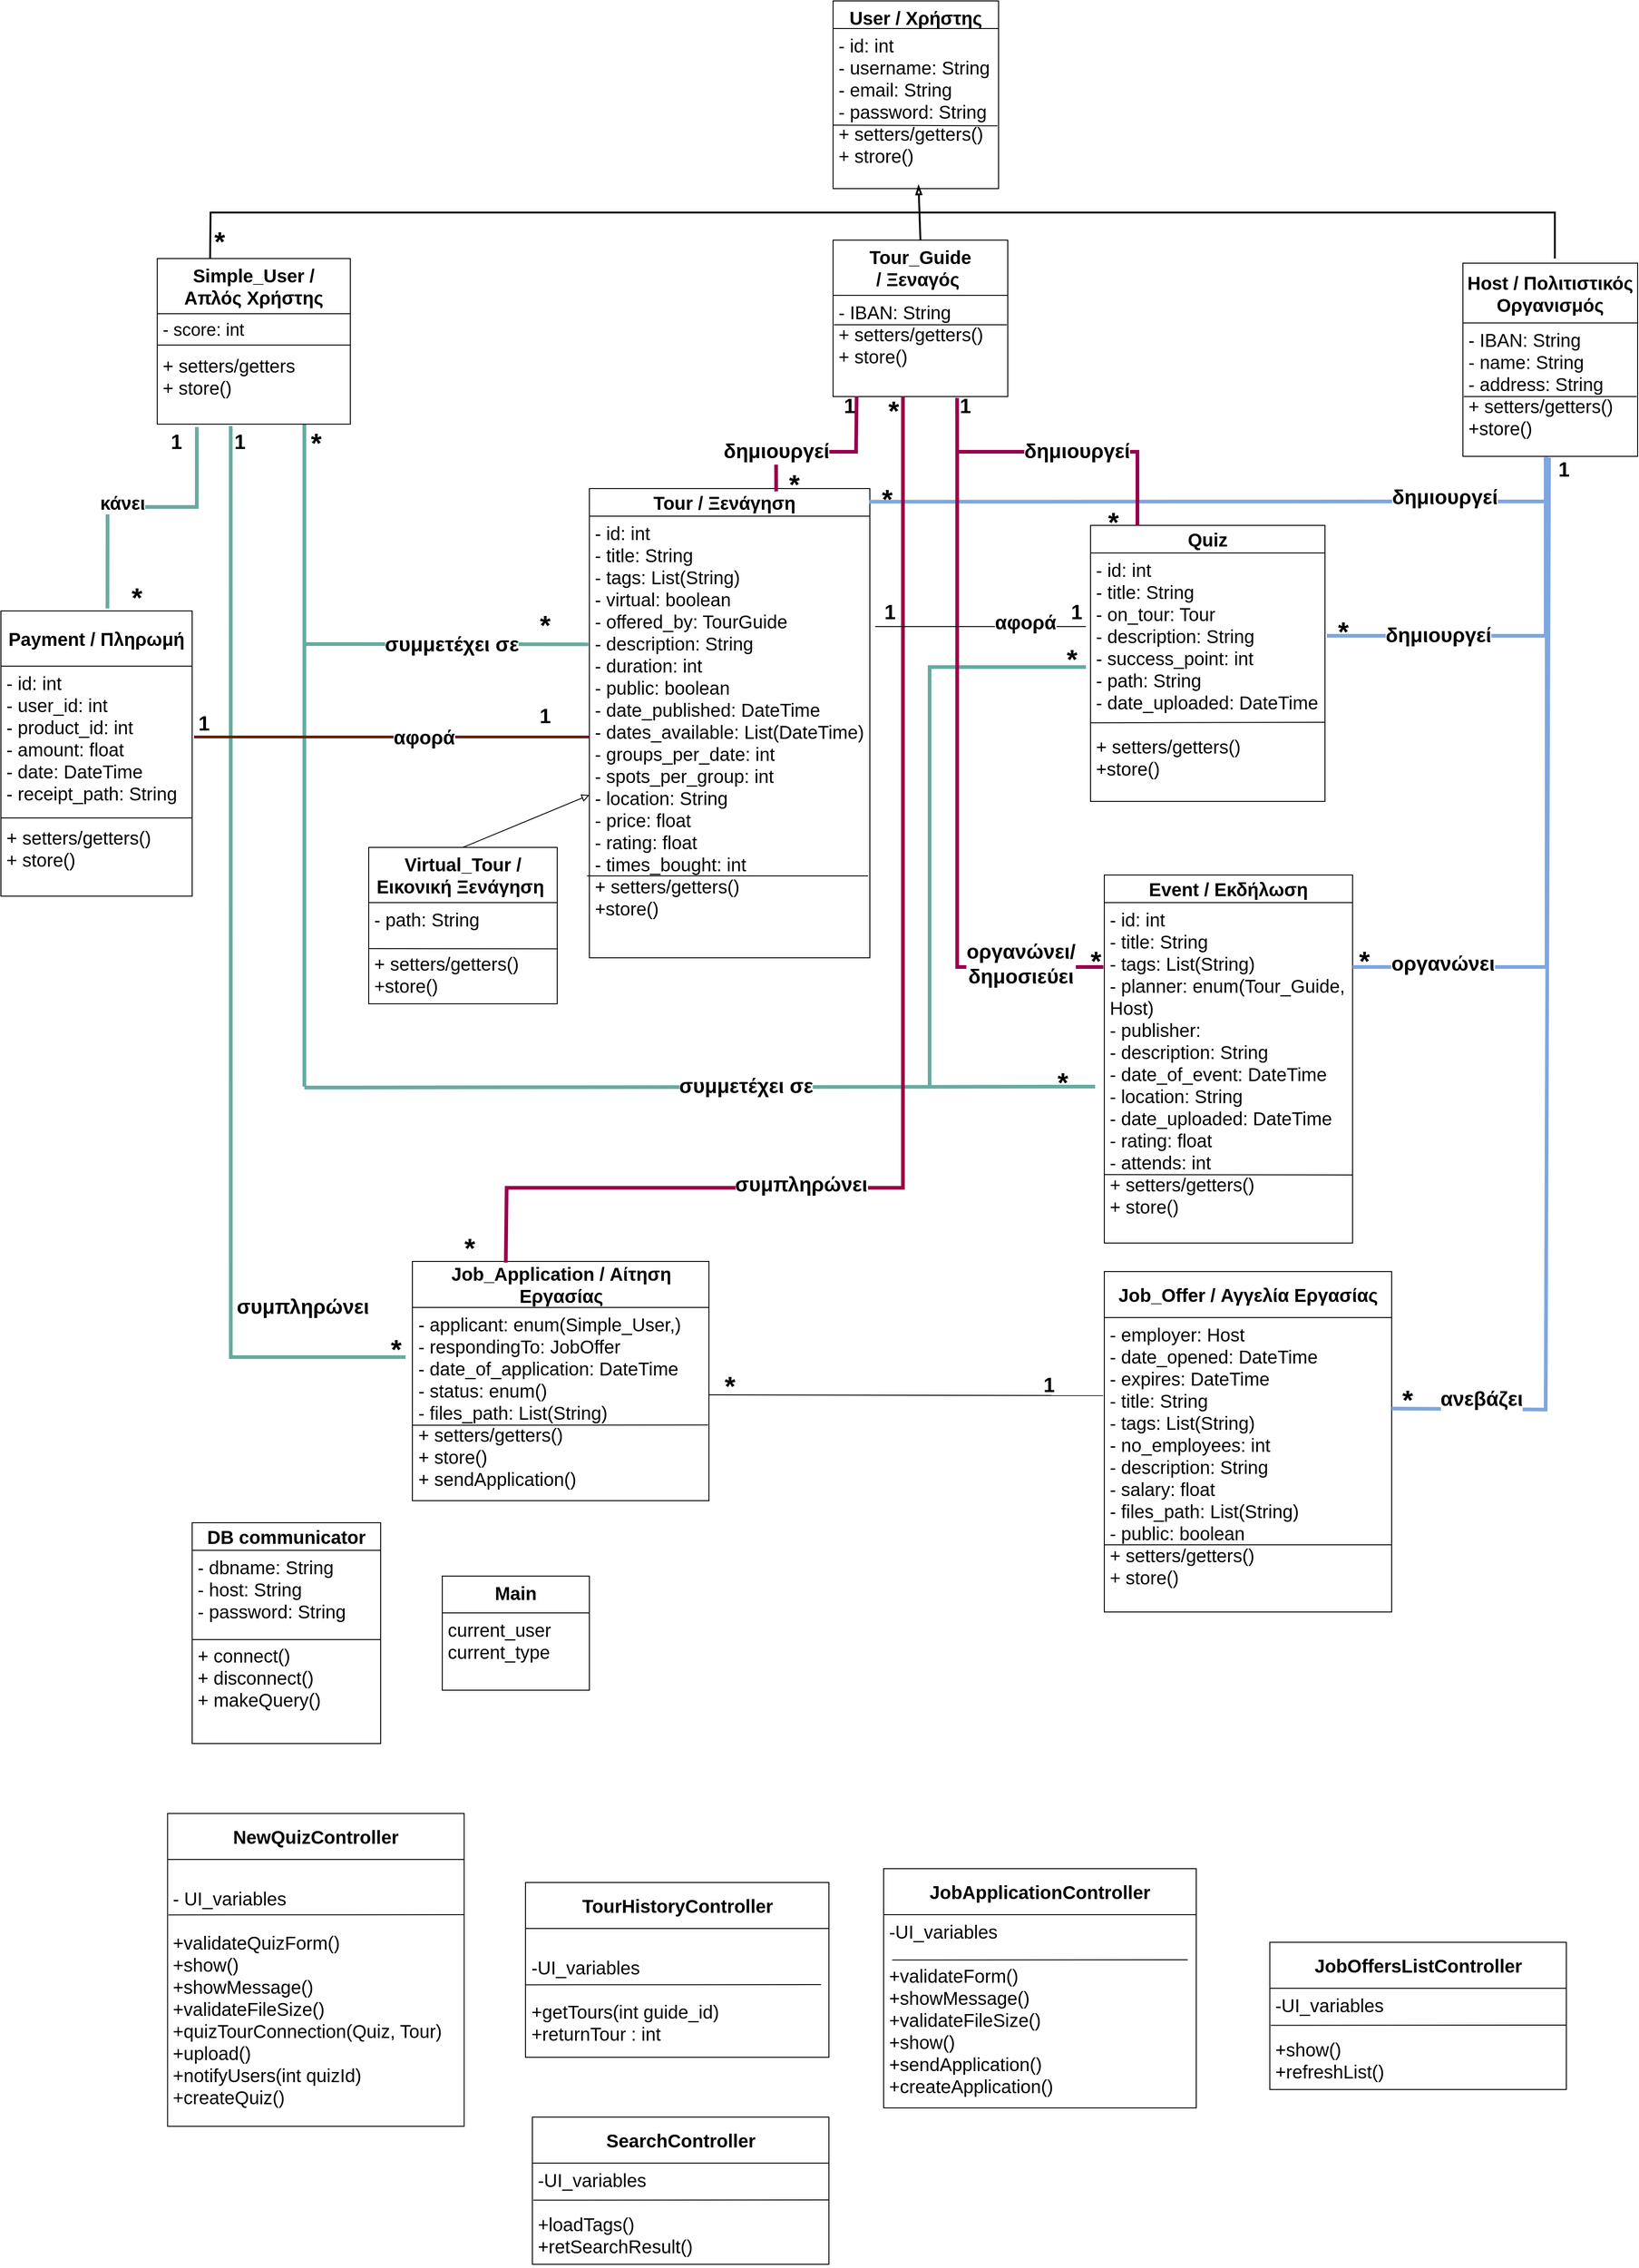<mxfile version="21.2.9" type="device">
  <diagram id="1OaU7KkYrhNCJhMPf2JZ" name="Page-2">
    <mxGraphModel dx="2950" dy="2082" grid="1" gridSize="10" guides="1" tooltips="1" connect="1" arrows="1" fold="1" page="1" pageScale="1" pageWidth="850" pageHeight="1100" math="0" shadow="0">
      <root>
        <mxCell id="0" />
        <mxCell id="1" parent="0" />
        <mxCell id="5d06dSyMwtI4KQ1la-HC-1" value="" style="endArrow=none;html=1;rounded=0;strokeColor=#67AB9F;strokeWidth=4;" edge="1" parent="1">
          <mxGeometry width="50" height="50" relative="1" as="geometry">
            <mxPoint x="160" y="350" as="sourcePoint" />
            <mxPoint x="160" y="-370" as="targetPoint" />
          </mxGeometry>
        </mxCell>
        <mxCell id="5d06dSyMwtI4KQ1la-HC-2" value="User / Χρήστης" style="swimlane;fontStyle=1;align=center;verticalAlign=top;childLayout=stackLayout;horizontal=1;startSize=30;horizontalStack=0;resizeParent=1;resizeLast=0;collapsible=1;marginBottom=0;rounded=0;shadow=0;strokeWidth=1;fontSize=20;" vertex="1" parent="1">
          <mxGeometry x="735" y="-830" width="180" height="204" as="geometry">
            <mxRectangle x="230" y="140" width="160" height="26" as="alternateBounds" />
          </mxGeometry>
        </mxCell>
        <mxCell id="5d06dSyMwtI4KQ1la-HC-3" value="- id: int&#xa;- username: String&#xa;- email: String&#xa;- password: String&#xa;+ setters/getters()&#xa;+ strore()" style="text;align=left;verticalAlign=top;spacingLeft=4;spacingRight=4;overflow=hidden;rotatable=0;points=[[0,0.5],[1,0.5]];portConstraint=eastwest;fontSize=20;" vertex="1" parent="5d06dSyMwtI4KQ1la-HC-2">
          <mxGeometry y="30" width="180" height="170" as="geometry" />
        </mxCell>
        <mxCell id="5d06dSyMwtI4KQ1la-HC-4" value="&lt;b style=&quot;font-size: 20px;&quot;&gt;Tour_Guide /&amp;nbsp;&lt;/b&gt;&lt;b style=&quot;border-color: var(--border-color);&quot;&gt;Ξεναγός&amp;nbsp;&lt;/b&gt;" style="swimlane;fontStyle=0;childLayout=stackLayout;horizontal=1;startSize=60;horizontalStack=0;resizeParent=1;resizeParentMax=0;resizeLast=0;collapsible=1;marginBottom=0;whiteSpace=wrap;html=1;verticalAlign=middle;fontSize=20;" vertex="1" parent="1">
          <mxGeometry x="735" y="-570" width="190" height="170" as="geometry" />
        </mxCell>
        <mxCell id="5d06dSyMwtI4KQ1la-HC-5" value="- IBAN: String&lt;br&gt;+ setters/getters()&lt;br&gt;+ store()" style="text;strokeColor=none;fillColor=none;align=left;verticalAlign=top;spacingLeft=4;spacingRight=4;overflow=hidden;points=[[0,0.5],[1,0.5]];portConstraint=eastwest;rotatable=0;whiteSpace=wrap;html=1;fontSize=20;" vertex="1" parent="5d06dSyMwtI4KQ1la-HC-4">
          <mxGeometry y="60" width="190" height="110" as="geometry" />
        </mxCell>
        <mxCell id="5d06dSyMwtI4KQ1la-HC-6" value="&lt;b style=&quot;border-color: var(--border-color);&quot;&gt;Host /&amp;nbsp;&lt;/b&gt;&lt;b style=&quot;font-size: 20px;&quot;&gt;Πολιτιστικός Οργανισμός&lt;/b&gt;" style="swimlane;fontStyle=0;childLayout=stackLayout;horizontal=1;startSize=65;horizontalStack=0;resizeParent=1;resizeParentMax=0;resizeLast=0;collapsible=1;marginBottom=0;whiteSpace=wrap;html=1;verticalAlign=middle;fontSize=20;" vertex="1" parent="1">
          <mxGeometry x="1420" y="-545" width="190" height="210" as="geometry" />
        </mxCell>
        <mxCell id="5d06dSyMwtI4KQ1la-HC-7" value="- IBAN: String&lt;br&gt;- name: String&lt;br&gt;- address: String&lt;br&gt;+ setters/getters()&lt;br&gt;+store()" style="text;strokeColor=none;fillColor=none;align=left;verticalAlign=top;spacingLeft=4;spacingRight=4;overflow=hidden;points=[[0,0.5],[1,0.5]];portConstraint=eastwest;rotatable=0;whiteSpace=wrap;html=1;fontSize=20;" vertex="1" parent="5d06dSyMwtI4KQ1la-HC-6">
          <mxGeometry y="65" width="190" height="145" as="geometry" />
        </mxCell>
        <mxCell id="5d06dSyMwtI4KQ1la-HC-8" value="" style="endArrow=blockThin;html=1;rounded=0;exitX=0.5;exitY=0;exitDx=0;exitDy=0;endFill=0;endSize=6;strokeWidth=2;fontSize=20;" edge="1" parent="1" source="5d06dSyMwtI4KQ1la-HC-4" target="5d06dSyMwtI4KQ1la-HC-3">
          <mxGeometry width="50" height="50" relative="1" as="geometry">
            <mxPoint x="680" y="-450" as="sourcePoint" />
            <mxPoint x="730" y="-500" as="targetPoint" />
          </mxGeometry>
        </mxCell>
        <mxCell id="5d06dSyMwtI4KQ1la-HC-9" value="&lt;b style=&quot;border-color: var(--border-color);&quot;&gt;Payment /&amp;nbsp;&lt;/b&gt;&lt;b style=&quot;font-size: 20px;&quot;&gt;Πληρωμή&lt;/b&gt;" style="swimlane;fontStyle=0;childLayout=stackLayout;horizontal=1;startSize=60;horizontalStack=0;resizeParent=1;resizeParentMax=0;resizeLast=0;collapsible=1;marginBottom=0;whiteSpace=wrap;html=1;verticalAlign=middle;fontSize=20;" vertex="1" parent="1">
          <mxGeometry x="-170" y="-167" width="208" height="310" as="geometry" />
        </mxCell>
        <mxCell id="5d06dSyMwtI4KQ1la-HC-10" value="- id: int&lt;br style=&quot;font-size: 20px;&quot;&gt;- user_id: int&lt;br style=&quot;font-size: 20px;&quot;&gt;- product_id: int&lt;br style=&quot;font-size: 20px;&quot;&gt;- amount: float&lt;br style=&quot;font-size: 20px;&quot;&gt;- date: DateTime&lt;br style=&quot;font-size: 20px;&quot;&gt;- receipt_path: String&lt;br&gt;&lt;br&gt;+ setters/getters()&lt;br&gt;+ store()&amp;nbsp;" style="text;strokeColor=none;fillColor=none;align=left;verticalAlign=top;spacingLeft=4;spacingRight=4;overflow=hidden;points=[[0,0.5],[1,0.5]];portConstraint=eastwest;rotatable=0;whiteSpace=wrap;html=1;fontSize=20;" vertex="1" parent="5d06dSyMwtI4KQ1la-HC-9">
          <mxGeometry y="60" width="208" height="250" as="geometry" />
        </mxCell>
        <mxCell id="5d06dSyMwtI4KQ1la-HC-11" value="" style="endArrow=none;html=1;rounded=0;exitX=0;exitY=0.5;exitDx=0;exitDy=0;entryX=1;entryY=0.5;entryDx=0;entryDy=0;" edge="1" parent="5d06dSyMwtI4KQ1la-HC-9">
          <mxGeometry width="50" height="50" relative="1" as="geometry">
            <mxPoint x="2.274e-13" y="225.0" as="sourcePoint" />
            <mxPoint x="208" y="225.0" as="targetPoint" />
          </mxGeometry>
        </mxCell>
        <mxCell id="5d06dSyMwtI4KQ1la-HC-12" value="&lt;b style=&quot;border-color: var(--border-color);&quot;&gt;Job_Offer /&amp;nbsp;&lt;/b&gt;&lt;b style=&quot;font-size: 20px;&quot;&gt;Αγγελία Εργασίας&lt;/b&gt;" style="swimlane;fontStyle=0;childLayout=stackLayout;horizontal=1;startSize=50;horizontalStack=0;resizeParent=1;resizeParentMax=0;resizeLast=0;collapsible=1;marginBottom=0;whiteSpace=wrap;html=1;fontSize=20;" vertex="1" parent="1">
          <mxGeometry x="1030" y="551" width="312.5" height="370" as="geometry" />
        </mxCell>
        <mxCell id="5d06dSyMwtI4KQ1la-HC-13" value="- employer: Host&lt;br&gt;- date_opened: DateTime&lt;br&gt;- expires: DateTime&lt;br&gt;- title: String&lt;br&gt;- tags: List(String)&lt;br&gt;- no_employees: int&lt;br&gt;- description: String&lt;br&gt;- salary: float&lt;br&gt;- files_path: List(String)&lt;br&gt;- public: boolean&lt;br&gt;+ setters/getters()&lt;br&gt;+ store()" style="text;strokeColor=none;fillColor=none;align=left;verticalAlign=top;spacingLeft=4;spacingRight=4;overflow=hidden;points=[[0,0.5],[1,0.5]];portConstraint=eastwest;rotatable=0;whiteSpace=wrap;html=1;fontSize=20;" vertex="1" parent="5d06dSyMwtI4KQ1la-HC-12">
          <mxGeometry y="50" width="312.5" height="320" as="geometry" />
        </mxCell>
        <mxCell id="5d06dSyMwtI4KQ1la-HC-14" value="" style="endArrow=none;html=1;rounded=0;entryX=0.997;entryY=0.683;entryDx=0;entryDy=0;entryPerimeter=0;" edge="1" parent="5d06dSyMwtI4KQ1la-HC-12">
          <mxGeometry width="50" height="50" relative="1" as="geometry">
            <mxPoint y="297" as="sourcePoint" />
            <mxPoint x="312.502" y="297" as="targetPoint" />
          </mxGeometry>
        </mxCell>
        <mxCell id="5d06dSyMwtI4KQ1la-HC-15" value="&lt;b style=&quot;border-color: var(--border-color);&quot;&gt;Job_Application /&amp;nbsp;&lt;/b&gt;&lt;b style=&quot;font-size: 20px;&quot;&gt;Αίτηση Εργασίας&lt;/b&gt;" style="swimlane;fontStyle=0;childLayout=stackLayout;horizontal=1;startSize=50;horizontalStack=0;resizeParent=1;resizeParentMax=0;resizeLast=0;collapsible=1;marginBottom=0;whiteSpace=wrap;html=1;fontSize=20;" vertex="1" parent="1">
          <mxGeometry x="277.5" y="540" width="322.5" height="260" as="geometry" />
        </mxCell>
        <mxCell id="5d06dSyMwtI4KQ1la-HC-16" value="- applicant: enum(Simple_User,)&lt;br&gt;- respondingTo: JobOffer&lt;br&gt;- date_of_application: DateTime&lt;br&gt;- status: enum()&lt;br&gt;- files_path: List(String)&lt;br&gt;+ setters/getters()&lt;br&gt;+ store()&lt;br&gt;+ sendApplication()" style="text;strokeColor=none;fillColor=none;align=left;verticalAlign=top;spacingLeft=4;spacingRight=4;overflow=hidden;points=[[0,0.5],[1,0.5]];portConstraint=eastwest;rotatable=0;whiteSpace=wrap;html=1;fontSize=20;" vertex="1" parent="5d06dSyMwtI4KQ1la-HC-15">
          <mxGeometry y="50" width="322.5" height="210" as="geometry" />
        </mxCell>
        <mxCell id="5d06dSyMwtI4KQ1la-HC-17" value="" style="endArrow=none;html=1;rounded=0;exitX=0;exitY=0.5;exitDx=0;exitDy=0;entryX=0.997;entryY=0.683;entryDx=0;entryDy=0;entryPerimeter=0;" edge="1" parent="5d06dSyMwtI4KQ1la-HC-15">
          <mxGeometry width="50" height="50" relative="1" as="geometry">
            <mxPoint x="2.274e-13" y="178.0" as="sourcePoint" />
            <mxPoint x="321.532" y="177.77" as="targetPoint" />
          </mxGeometry>
        </mxCell>
        <mxCell id="5d06dSyMwtI4KQ1la-HC-18" value="&lt;b style=&quot;font-size: 20px;&quot;&gt;Tour /&amp;nbsp;&lt;/b&gt;&lt;b style=&quot;border-color: var(--border-color);&quot;&gt;Ξενάγηση&amp;nbsp;&lt;/b&gt;&lt;b style=&quot;font-size: 20px;&quot;&gt;&amp;nbsp;&lt;/b&gt;" style="swimlane;fontStyle=0;childLayout=stackLayout;horizontal=1;startSize=30;horizontalStack=0;resizeParent=1;resizeParentMax=0;resizeLast=0;collapsible=1;marginBottom=0;whiteSpace=wrap;html=1;fontSize=20;" vertex="1" parent="1">
          <mxGeometry x="470" y="-300" width="305" height="510" as="geometry" />
        </mxCell>
        <mxCell id="5d06dSyMwtI4KQ1la-HC-19" value="- id: int&amp;nbsp;&lt;br style=&quot;font-size: 20px;&quot;&gt;- title: String&lt;br style=&quot;font-size: 20px;&quot;&gt;- tags: List(String)&lt;br style=&quot;font-size: 20px;&quot;&gt;- virtual: boolean&lt;br style=&quot;font-size: 20px;&quot;&gt;- offered_by: TourGuide&lt;br style=&quot;font-size: 20px;&quot;&gt;- description: String&lt;br style=&quot;font-size: 20px;&quot;&gt;- duration: int&lt;br style=&quot;font-size: 20px;&quot;&gt;- public: boolean&lt;br style=&quot;font-size: 20px;&quot;&gt;- date_published: DateTime&lt;br style=&quot;font-size: 20px;&quot;&gt;- dates_available: List(DateTime)&lt;br&gt;- groups_per_date: int&lt;br style=&quot;font-size: 20px;&quot;&gt;- spots_per_group: int&lt;br&gt;- location: String&lt;br&gt;- price: float&lt;br style=&quot;font-size: 20px;&quot;&gt;- rating: float&lt;br style=&quot;font-size: 20px;&quot;&gt;- times_bought: int&lt;br&gt;+ setters/getters()&lt;br&gt;+store()" style="text;strokeColor=none;fillColor=none;align=left;verticalAlign=top;spacingLeft=4;spacingRight=4;overflow=hidden;points=[[0,0.5],[1,0.5]];portConstraint=eastwest;rotatable=0;whiteSpace=wrap;html=1;fontSize=20;" vertex="1" parent="5d06dSyMwtI4KQ1la-HC-18">
          <mxGeometry y="30" width="305" height="480" as="geometry" />
        </mxCell>
        <mxCell id="5d06dSyMwtI4KQ1la-HC-20" value="" style="endArrow=none;html=1;rounded=0;exitX=0;exitY=0.5;exitDx=0;exitDy=0;" edge="1" parent="5d06dSyMwtI4KQ1la-HC-18">
          <mxGeometry width="50" height="50" relative="1" as="geometry">
            <mxPoint x="-2.5" y="421.0" as="sourcePoint" />
            <mxPoint x="303" y="421" as="targetPoint" />
          </mxGeometry>
        </mxCell>
        <mxCell id="5d06dSyMwtI4KQ1la-HC-21" value="&lt;b style=&quot;border-color: var(--border-color);&quot;&gt;Virtual_Tour /&lt;/b&gt;&lt;b style=&quot;font-size: 20px;&quot;&gt;Εικονική Ξενάγηση&amp;nbsp;&lt;/b&gt;" style="swimlane;fontStyle=0;childLayout=stackLayout;horizontal=1;startSize=60;horizontalStack=0;resizeParent=1;resizeParentMax=0;resizeLast=0;collapsible=1;marginBottom=0;whiteSpace=wrap;html=1;fontSize=20;" vertex="1" parent="1">
          <mxGeometry x="230" y="90" width="205" height="170" as="geometry" />
        </mxCell>
        <mxCell id="5d06dSyMwtI4KQ1la-HC-22" value="- path: String&lt;br&gt;&lt;br&gt;+ setters/getters()&lt;br&gt;+store()" style="text;strokeColor=none;fillColor=none;align=left;verticalAlign=top;spacingLeft=4;spacingRight=4;overflow=hidden;points=[[0,0.5],[1,0.5]];portConstraint=eastwest;rotatable=0;whiteSpace=wrap;html=1;fontSize=20;" vertex="1" parent="5d06dSyMwtI4KQ1la-HC-21">
          <mxGeometry y="60" width="205" height="110" as="geometry" />
        </mxCell>
        <mxCell id="5d06dSyMwtI4KQ1la-HC-23" value="&lt;b style=&quot;border-color: var(--border-color);&quot;&gt;Event /&amp;nbsp;&lt;/b&gt;&lt;b style=&quot;font-size: 20px;&quot;&gt;Εκδήλωση&lt;/b&gt;" style="swimlane;fontStyle=0;childLayout=stackLayout;horizontal=1;startSize=30;horizontalStack=0;resizeParent=1;resizeParentMax=0;resizeLast=0;collapsible=1;marginBottom=0;whiteSpace=wrap;html=1;fontSize=20;" vertex="1" parent="1">
          <mxGeometry x="1030" y="120" width="270" height="400" as="geometry" />
        </mxCell>
        <mxCell id="5d06dSyMwtI4KQ1la-HC-24" value="- id: int&amp;nbsp;&lt;br style=&quot;font-size: 20px;&quot;&gt;- title: String&lt;br style=&quot;font-size: 20px;&quot;&gt;- tags: List(String)&lt;br style=&quot;font-size: 20px;&quot;&gt;- planner: enum(Tour_Guide, Host)&lt;br style=&quot;font-size: 20px;&quot;&gt;- publisher:&amp;nbsp;&lt;br style=&quot;font-size: 20px;&quot;&gt;- description: String&lt;br style=&quot;font-size: 20px;&quot;&gt;- date_of_event: DateTime&lt;br&gt;- location: String&lt;br style=&quot;font-size: 20px;&quot;&gt;- date_uploaded: DateTime&lt;br style=&quot;font-size: 20px;&quot;&gt;- rating: float&amp;nbsp;&lt;br&gt;- attends: int&lt;br&gt;+ setters/getters()&lt;br&gt;+ store()" style="text;strokeColor=none;fillColor=none;align=left;verticalAlign=top;spacingLeft=4;spacingRight=4;overflow=hidden;points=[[0,0.5],[1,0.5]];portConstraint=eastwest;rotatable=0;whiteSpace=wrap;html=1;fontSize=20;" vertex="1" parent="5d06dSyMwtI4KQ1la-HC-23">
          <mxGeometry y="30" width="270" height="370" as="geometry" />
        </mxCell>
        <mxCell id="5d06dSyMwtI4KQ1la-HC-25" value="" style="endArrow=none;html=1;rounded=0;exitX=-0.001;exitY=0.706;exitDx=0;exitDy=0;exitPerimeter=0;" edge="1" parent="5d06dSyMwtI4KQ1la-HC-23">
          <mxGeometry width="50" height="50" relative="1" as="geometry">
            <mxPoint x="0.005" y="325.62" as="sourcePoint" />
            <mxPoint x="270" y="326" as="targetPoint" />
          </mxGeometry>
        </mxCell>
        <mxCell id="5d06dSyMwtI4KQ1la-HC-26" value="&lt;b style=&quot;font-size: 20px;&quot;&gt;Quiz&lt;/b&gt;" style="swimlane;fontStyle=0;childLayout=stackLayout;horizontal=1;startSize=30;horizontalStack=0;resizeParent=1;resizeParentMax=0;resizeLast=0;collapsible=1;marginBottom=0;whiteSpace=wrap;html=1;fontSize=20;" vertex="1" parent="1">
          <mxGeometry x="1015" y="-260" width="255" height="300" as="geometry" />
        </mxCell>
        <mxCell id="5d06dSyMwtI4KQ1la-HC-27" value="- id: int&amp;nbsp;&lt;br style=&quot;font-size: 20px;&quot;&gt;- title: String&lt;br style=&quot;font-size: 20px;&quot;&gt;- on_tour: Tour&lt;br style=&quot;font-size: 20px;&quot;&gt;- description: String&lt;br style=&quot;font-size: 20px;&quot;&gt;- success_point: int&lt;br&gt;- path: String&lt;br style=&quot;font-size: 20px;&quot;&gt;- date_uploaded: DateTime&lt;br&gt;&lt;br&gt;+ setters/getters()&lt;br&gt;+store()" style="text;strokeColor=none;fillColor=none;align=left;verticalAlign=top;spacingLeft=4;spacingRight=4;overflow=hidden;points=[[0,0.5],[1,0.5]];portConstraint=eastwest;rotatable=0;whiteSpace=wrap;html=1;fontSize=20;" vertex="1" parent="5d06dSyMwtI4KQ1la-HC-26">
          <mxGeometry y="30" width="255" height="270" as="geometry" />
        </mxCell>
        <mxCell id="5d06dSyMwtI4KQ1la-HC-28" value="" style="endArrow=none;html=1;rounded=0;exitX=0.557;exitY=-0.009;exitDx=0;exitDy=0;strokeColor=#67AB9F;strokeWidth=4;entryX=0.174;entryY=1.024;entryDx=0;entryDy=0;entryPerimeter=0;fontSize=20;exitPerimeter=0;" edge="1" parent="1" source="5d06dSyMwtI4KQ1la-HC-9">
          <mxGeometry width="50" height="50" relative="1" as="geometry">
            <mxPoint x="30" y="-360" as="sourcePoint" />
            <mxPoint x="43.06" y="-366.88" as="targetPoint" />
            <Array as="points">
              <mxPoint x="-54" y="-280" />
              <mxPoint x="43" y="-280" />
            </Array>
          </mxGeometry>
        </mxCell>
        <mxCell id="5d06dSyMwtI4KQ1la-HC-29" value="" style="endArrow=none;html=1;rounded=0;exitX=0.666;exitY=0.006;exitDx=0;exitDy=0;startArrow=none;startFill=0;strokeWidth=4;strokeColor=#99004D;fontSize=20;entryX=0.135;entryY=0.999;entryDx=0;entryDy=0;entryPerimeter=0;exitPerimeter=0;" edge="1" parent="1" source="5d06dSyMwtI4KQ1la-HC-18" target="5d06dSyMwtI4KQ1la-HC-5">
          <mxGeometry width="50" height="50" relative="1" as="geometry">
            <mxPoint x="670" y="-250" as="sourcePoint" />
            <mxPoint x="720" y="-300" as="targetPoint" />
            <Array as="points">
              <mxPoint x="673" y="-340" />
              <mxPoint x="760" y="-340" />
            </Array>
          </mxGeometry>
        </mxCell>
        <mxCell id="5d06dSyMwtI4KQ1la-HC-30" value="" style="endArrow=none;html=1;rounded=0;startArrow=block;startFill=0;entryX=0.5;entryY=0;entryDx=0;entryDy=0;fontSize=20;" edge="1" parent="1" source="5d06dSyMwtI4KQ1la-HC-19" target="5d06dSyMwtI4KQ1la-HC-21">
          <mxGeometry width="50" height="50" relative="1" as="geometry">
            <mxPoint x="462.415" y="-10.8" as="sourcePoint" />
            <mxPoint x="650" y="50" as="targetPoint" />
          </mxGeometry>
        </mxCell>
        <mxCell id="5d06dSyMwtI4KQ1la-HC-31" value="" style="endArrow=none;html=1;rounded=0;entryX=0.479;entryY=1.005;entryDx=0;entryDy=0;entryPerimeter=0;strokeColor=#7EA6E0;strokeWidth=4;fontSize=20;exitX=0.997;exitY=0.028;exitDx=0;exitDy=0;exitPerimeter=0;" edge="1" parent="1" source="5d06dSyMwtI4KQ1la-HC-18" target="5d06dSyMwtI4KQ1la-HC-7">
          <mxGeometry width="50" height="50" relative="1" as="geometry">
            <mxPoint x="780" y="-280" as="sourcePoint" />
            <mxPoint x="930" y="-340" as="targetPoint" />
            <Array as="points">
              <mxPoint x="1511" y="-286" />
            </Array>
          </mxGeometry>
        </mxCell>
        <mxCell id="5d06dSyMwtI4KQ1la-HC-32" value="" style="endArrow=none;html=1;rounded=0;strokeWidth=4;strokeColor=#99004D;fontSize=20;entryX=0.71;entryY=1.012;entryDx=0;entryDy=0;entryPerimeter=0;" edge="1" parent="1" target="5d06dSyMwtI4KQ1la-HC-5">
          <mxGeometry width="50" height="50" relative="1" as="geometry">
            <mxPoint x="1066" y="-260" as="sourcePoint" />
            <mxPoint x="860" y="-400" as="targetPoint" />
            <Array as="points">
              <mxPoint x="1066" y="-340" />
              <mxPoint x="870" y="-340" />
            </Array>
          </mxGeometry>
        </mxCell>
        <mxCell id="5d06dSyMwtI4KQ1la-HC-33" value="" style="endArrow=none;html=1;rounded=0;strokeColor=#7EA6E0;strokeWidth=4;fontSize=20;" edge="1" parent="1">
          <mxGeometry width="50" height="50" relative="1" as="geometry">
            <mxPoint x="1272" y="-140" as="sourcePoint" />
            <mxPoint x="1510" y="-334" as="targetPoint" />
            <Array as="points">
              <mxPoint x="1510" y="-140" />
              <mxPoint x="1510" y="-280" />
            </Array>
          </mxGeometry>
        </mxCell>
        <mxCell id="5d06dSyMwtI4KQ1la-HC-34" value="&lt;font style=&quot;font-size: 22px;&quot;&gt;&lt;b&gt;δημιουργεί&lt;/b&gt;&lt;/font&gt;" style="edgeLabel;html=1;align=center;verticalAlign=middle;resizable=0;points=[];" vertex="1" connectable="0" parent="5d06dSyMwtI4KQ1la-HC-33">
          <mxGeometry x="0.104" relative="1" as="geometry">
            <mxPoint x="-117" as="offset" />
          </mxGeometry>
        </mxCell>
        <mxCell id="5d06dSyMwtI4KQ1la-HC-35" value="" style="endArrow=none;html=1;rounded=0;entryX=0.48;entryY=1.043;entryDx=0;entryDy=0;entryPerimeter=0;strokeColor=#7EA6E0;strokeWidth=4;fontSize=20;" edge="1" parent="1" target="5d06dSyMwtI4KQ1la-HC-7">
          <mxGeometry width="50" height="50" relative="1" as="geometry">
            <mxPoint x="1300" y="220" as="sourcePoint" />
            <mxPoint x="1130" y="-250" as="targetPoint" />
            <Array as="points">
              <mxPoint x="1511" y="220" />
            </Array>
          </mxGeometry>
        </mxCell>
        <mxCell id="5d06dSyMwtI4KQ1la-HC-36" value="" style="endArrow=none;html=1;rounded=0;entryX=0.493;entryY=1.009;entryDx=0;entryDy=0;entryPerimeter=0;strokeWidth=4;strokeColor=#7EA6E0;fontSize=20;exitX=1;exitY=0.309;exitDx=0;exitDy=0;exitPerimeter=0;" edge="1" parent="1" source="5d06dSyMwtI4KQ1la-HC-13" target="5d06dSyMwtI4KQ1la-HC-7">
          <mxGeometry width="50" height="50" relative="1" as="geometry">
            <mxPoint x="1350" y="701" as="sourcePoint" />
            <mxPoint x="1130" as="targetPoint" />
            <Array as="points">
              <mxPoint x="1510" y="701" />
            </Array>
          </mxGeometry>
        </mxCell>
        <mxCell id="5d06dSyMwtI4KQ1la-HC-37" value="" style="endArrow=none;html=1;rounded=0;entryX=0.368;entryY=1.015;entryDx=0;entryDy=0;entryPerimeter=0;strokeWidth=4;strokeColor=#67AB9F;fontSize=20;" edge="1" parent="1">
          <mxGeometry width="50" height="50" relative="1" as="geometry">
            <mxPoint x="270" y="644" as="sourcePoint" />
            <mxPoint x="79.92" y="-368.05" as="targetPoint" />
            <Array as="points">
              <mxPoint x="80" y="644" />
            </Array>
          </mxGeometry>
        </mxCell>
        <mxCell id="5d06dSyMwtI4KQ1la-HC-38" value="" style="endArrow=none;html=1;rounded=0;strokeWidth=4;strokeColor=#67AB9F;fontSize=20;entryX=-0.003;entryY=0.29;entryDx=0;entryDy=0;entryPerimeter=0;" edge="1" parent="1" target="5d06dSyMwtI4KQ1la-HC-19">
          <mxGeometry width="50" height="50" relative="1" as="geometry">
            <mxPoint x="160" y="-131" as="sourcePoint" />
            <mxPoint x="470" y="-130" as="targetPoint" />
          </mxGeometry>
        </mxCell>
        <mxCell id="5d06dSyMwtI4KQ1la-HC-39" value="" style="endArrow=none;html=1;rounded=0;strokeColor=#67AB9F;strokeWidth=4;fontSize=20;" edge="1" parent="1">
          <mxGeometry width="50" height="50" relative="1" as="geometry">
            <mxPoint x="160" y="351" as="sourcePoint" />
            <mxPoint x="1020" y="350" as="targetPoint" />
            <Array as="points" />
          </mxGeometry>
        </mxCell>
        <mxCell id="5d06dSyMwtI4KQ1la-HC-40" value="&lt;b style=&quot;font-size: 20px;&quot;&gt;DB communicator&lt;/b&gt;" style="swimlane;fontStyle=0;childLayout=stackLayout;horizontal=1;startSize=30;horizontalStack=0;resizeParent=1;resizeParentMax=0;resizeLast=0;collapsible=1;marginBottom=0;whiteSpace=wrap;html=1;fontSize=20;" vertex="1" parent="1">
          <mxGeometry x="38" y="824" width="205" height="240" as="geometry" />
        </mxCell>
        <mxCell id="5d06dSyMwtI4KQ1la-HC-41" value="- dbname: String&lt;br style=&quot;font-size: 20px;&quot;&gt;- host: String&lt;br style=&quot;font-size: 20px;&quot;&gt;- password: String&lt;br&gt;&lt;br&gt;+ connect()&lt;br&gt;+ disconnect()&lt;br&gt;+ makeQuery()" style="text;strokeColor=none;fillColor=none;align=left;verticalAlign=top;spacingLeft=4;spacingRight=4;overflow=hidden;points=[[0,0.5],[1,0.5]];portConstraint=eastwest;rotatable=0;whiteSpace=wrap;html=1;fontSize=20;" vertex="1" parent="5d06dSyMwtI4KQ1la-HC-40">
          <mxGeometry y="30" width="205" height="210" as="geometry" />
        </mxCell>
        <mxCell id="5d06dSyMwtI4KQ1la-HC-42" value="" style="endArrow=none;html=1;rounded=0;exitX=0;exitY=0.5;exitDx=0;exitDy=0;entryX=1;entryY=0.5;entryDx=0;entryDy=0;" edge="1" parent="5d06dSyMwtI4KQ1la-HC-40">
          <mxGeometry width="50" height="50" relative="1" as="geometry">
            <mxPoint y="127" as="sourcePoint" />
            <mxPoint x="205" y="127" as="targetPoint" />
          </mxGeometry>
        </mxCell>
        <mxCell id="5d06dSyMwtI4KQ1la-HC-43" value="Main" style="swimlane;fontStyle=1;align=center;verticalAlign=top;childLayout=stackLayout;horizontal=1;startSize=40;horizontalStack=0;resizeParent=1;resizeLast=0;collapsible=1;marginBottom=0;rounded=0;shadow=0;strokeWidth=1;fontSize=20;" vertex="1" parent="1">
          <mxGeometry x="310" y="882" width="160" height="124" as="geometry">
            <mxRectangle x="230" y="140" width="160" height="26" as="alternateBounds" />
          </mxGeometry>
        </mxCell>
        <mxCell id="5d06dSyMwtI4KQ1la-HC-44" value="current_user&#xa;current_type" style="text;align=left;verticalAlign=top;spacingLeft=4;spacingRight=4;overflow=hidden;rotatable=0;points=[[0,0.5],[1,0.5]];portConstraint=eastwest;fontSize=20;" vertex="1" parent="5d06dSyMwtI4KQ1la-HC-43">
          <mxGeometry y="40" width="160" height="84" as="geometry" />
        </mxCell>
        <mxCell id="5d06dSyMwtI4KQ1la-HC-45" value="" style="endArrow=none;html=1;rounded=0;strokeColor=#67AB9F;strokeWidth=4;" edge="1" parent="1">
          <mxGeometry width="50" height="50" relative="1" as="geometry">
            <mxPoint x="840" y="350" as="sourcePoint" />
            <mxPoint x="1010" y="-106" as="targetPoint" />
            <Array as="points">
              <mxPoint x="840" y="-106" />
            </Array>
          </mxGeometry>
        </mxCell>
        <mxCell id="5d06dSyMwtI4KQ1la-HC-46" value="" style="endArrow=none;html=1;rounded=0;strokeColor=#99004D;strokeWidth=4;fontSize=20;" edge="1" parent="1">
          <mxGeometry width="50" height="50" relative="1" as="geometry">
            <mxPoint x="1029" y="220" as="sourcePoint" />
            <mxPoint x="870" y="-340" as="targetPoint" />
            <Array as="points">
              <mxPoint x="870" y="220" />
            </Array>
          </mxGeometry>
        </mxCell>
        <mxCell id="5d06dSyMwtI4KQ1la-HC-47" value="&lt;font style=&quot;font-size: 20px;&quot;&gt;κάνει&lt;/font&gt;" style="edgeLabel;html=1;align=center;verticalAlign=middle;resizable=0;points=[];fontStyle=1;fontSize=20;" vertex="1" connectable="0" parent="1">
          <mxGeometry x="-44" y="-287.004" as="geometry">
            <mxPoint x="6" y="2" as="offset" />
          </mxGeometry>
        </mxCell>
        <mxCell id="5d06dSyMwtI4KQ1la-HC-48" value="&lt;span style=&quot;font-size: 22px;&quot;&gt;&lt;b&gt;οργανώνει&lt;/b&gt;&lt;/span&gt;" style="edgeLabel;html=1;align=center;verticalAlign=middle;resizable=0;points=[];" vertex="1" connectable="0" parent="1">
          <mxGeometry x="1407.0" y="220" as="geometry">
            <mxPoint x="-9" y="-3" as="offset" />
          </mxGeometry>
        </mxCell>
        <mxCell id="5d06dSyMwtI4KQ1la-HC-49" value="&lt;font style=&quot;font-size: 22px;&quot;&gt;&lt;b&gt;ανεβάζει&lt;/b&gt;&lt;/font&gt;" style="edgeLabel;html=1;align=center;verticalAlign=middle;resizable=0;points=[];" vertex="1" connectable="0" parent="1">
          <mxGeometry x="1440.0" y="690" as="geometry" />
        </mxCell>
        <mxCell id="5d06dSyMwtI4KQ1la-HC-50" value="&lt;font style=&quot;font-size: 22px;&quot;&gt;&lt;b&gt;δημιουργεί&lt;/b&gt;&lt;/font&gt;" style="edgeLabel;html=1;align=center;verticalAlign=middle;resizable=0;points=[];" vertex="1" connectable="0" parent="1">
          <mxGeometry x="1000.0" y="-340" as="geometry" />
        </mxCell>
        <mxCell id="5d06dSyMwtI4KQ1la-HC-51" value="&lt;font style=&quot;font-size: 22px;&quot;&gt;&lt;b&gt;δημιουργεί&lt;/b&gt;&lt;/font&gt;" style="edgeLabel;html=1;align=center;verticalAlign=middle;resizable=0;points=[];" vertex="1" connectable="0" parent="1">
          <mxGeometry x="672.5" y="-340" as="geometry" />
        </mxCell>
        <mxCell id="5d06dSyMwtI4KQ1la-HC-52" value="&lt;span style=&quot;font-size: 22px;&quot;&gt;&lt;b&gt;οργανώνει/&lt;br&gt;δημοσιεύει&lt;br&gt;&lt;/b&gt;&lt;/span&gt;" style="edgeLabel;html=1;align=center;verticalAlign=middle;resizable=0;points=[];" vertex="1" connectable="0" parent="1">
          <mxGeometry x="948.0" y="220" as="geometry">
            <mxPoint x="-9" y="-3" as="offset" />
          </mxGeometry>
        </mxCell>
        <mxCell id="5d06dSyMwtI4KQ1la-HC-53" value="&lt;font style=&quot;font-size: 22px;&quot;&gt;&lt;b&gt;συμμετέχει σε&lt;/b&gt;&lt;/font&gt;" style="edgeLabel;html=1;align=center;verticalAlign=middle;resizable=0;points=[];" vertex="1" connectable="0" parent="1">
          <mxGeometry x="320.0" y="-130" as="geometry" />
        </mxCell>
        <mxCell id="5d06dSyMwtI4KQ1la-HC-54" value="&lt;font style=&quot;font-size: 22px;&quot;&gt;&lt;b&gt;συμμετέχει σε&lt;/b&gt;&lt;/font&gt;" style="edgeLabel;html=1;align=center;verticalAlign=middle;resizable=0;points=[];" vertex="1" connectable="0" parent="1">
          <mxGeometry x="640.0" y="350" as="geometry" />
        </mxCell>
        <mxCell id="5d06dSyMwtI4KQ1la-HC-55" value="&lt;span style=&quot;font-size: 22px;&quot;&gt;&lt;b&gt;συμπληρώνει&lt;/b&gt;&lt;/span&gt;" style="edgeLabel;html=1;align=center;verticalAlign=middle;resizable=0;points=[];" vertex="1" connectable="0" parent="1">
          <mxGeometry x="157.5" y="590" as="geometry" />
        </mxCell>
        <mxCell id="5d06dSyMwtI4KQ1la-HC-56" value="&lt;font style=&quot;font-size: 22px;&quot;&gt;&lt;b&gt;δημιουργεί&lt;/b&gt;&lt;/font&gt;" style="edgeLabel;html=1;align=center;verticalAlign=middle;resizable=0;points=[];" vertex="1" connectable="0" parent="1">
          <mxGeometry x="1399.667" y="-290" as="geometry" />
        </mxCell>
        <mxCell id="5d06dSyMwtI4KQ1la-HC-57" value="" style="endArrow=none;html=1;rounded=0;strokeColor=#99004D;strokeWidth=4;fontSize=20;exitX=0.315;exitY=0.005;exitDx=0;exitDy=0;exitPerimeter=0;" edge="1" parent="1" source="5d06dSyMwtI4KQ1la-HC-15">
          <mxGeometry width="50" height="50" relative="1" as="geometry">
            <mxPoint x="414" y="550" as="sourcePoint" />
            <mxPoint x="811" y="-400" as="targetPoint" />
            <Array as="points">
              <mxPoint x="380" y="460" />
              <mxPoint x="811" y="460" />
            </Array>
          </mxGeometry>
        </mxCell>
        <mxCell id="5d06dSyMwtI4KQ1la-HC-58" value="&lt;span style=&quot;font-size: 22px;&quot;&gt;&lt;b&gt;συμπληρώνει&lt;/b&gt;&lt;/span&gt;" style="edgeLabel;html=1;align=center;verticalAlign=middle;resizable=0;points=[];" vertex="1" connectable="0" parent="1">
          <mxGeometry x="700.0" y="457" as="geometry" />
        </mxCell>
        <mxCell id="5d06dSyMwtI4KQ1la-HC-59" value="" style="endArrow=none;html=1;rounded=0;endFill=0;fontSize=20;entryX=1.019;entryY=0.25;entryDx=0;entryDy=0;strokeWidth=1;startArrow=none;startFill=0;entryPerimeter=0;" edge="1" parent="1" target="5d06dSyMwtI4KQ1la-HC-19">
          <mxGeometry width="50" height="50" relative="1" as="geometry">
            <mxPoint x="1010" y="-150" as="sourcePoint" />
            <mxPoint x="800" y="-150" as="targetPoint" />
          </mxGeometry>
        </mxCell>
        <mxCell id="5d06dSyMwtI4KQ1la-HC-60" value="" style="endArrow=none;html=1;rounded=0;entryX=0;entryY=0.5;entryDx=0;entryDy=0;strokeColor=#6D1F00;fillColor=#a0522d;strokeWidth=3;" edge="1" parent="1" target="5d06dSyMwtI4KQ1la-HC-19">
          <mxGeometry width="50" height="50" relative="1" as="geometry">
            <mxPoint x="40" y="-30" as="sourcePoint" />
            <mxPoint x="470.0" y="-30" as="targetPoint" />
          </mxGeometry>
        </mxCell>
        <mxCell id="5d06dSyMwtI4KQ1la-HC-61" value="&lt;b style=&quot;&quot;&gt;&lt;font style=&quot;font-size: 21px;&quot;&gt;αφορά&lt;/font&gt;&lt;/b&gt;" style="edgeLabel;html=1;align=center;verticalAlign=middle;resizable=0;points=[];" vertex="1" connectable="0" parent="5d06dSyMwtI4KQ1la-HC-60">
          <mxGeometry x="-0.406" y="-3" relative="1" as="geometry">
            <mxPoint x="122" y="-3" as="offset" />
          </mxGeometry>
        </mxCell>
        <mxCell id="5d06dSyMwtI4KQ1la-HC-62" value="&lt;b style=&quot;&quot;&gt;&lt;font style=&quot;font-size: 21px;&quot;&gt;αφορά&lt;/font&gt;&lt;/b&gt;" style="edgeLabel;html=1;align=center;verticalAlign=middle;resizable=0;points=[];" vertex="1" connectable="0" parent="1">
          <mxGeometry x="350" y="-17" as="geometry">
            <mxPoint x="594" y="-138" as="offset" />
          </mxGeometry>
        </mxCell>
        <mxCell id="5d06dSyMwtI4KQ1la-HC-63" value="*" style="text;html=1;strokeColor=none;fillColor=none;align=center;verticalAlign=middle;whiteSpace=wrap;rounded=0;fontSize=30;fontStyle=1" vertex="1" parent="1">
          <mxGeometry x="38" y="-584" width="60" height="30" as="geometry" />
        </mxCell>
        <mxCell id="5d06dSyMwtI4KQ1la-HC-64" value="1" style="text;html=1;strokeColor=none;fillColor=none;align=center;verticalAlign=middle;whiteSpace=wrap;rounded=0;fontSize=22;fontStyle=1" vertex="1" parent="1">
          <mxGeometry x="849" y="-404" width="60" height="30" as="geometry" />
        </mxCell>
        <mxCell id="5d06dSyMwtI4KQ1la-HC-65" value="*" style="text;html=1;strokeColor=none;fillColor=none;align=center;verticalAlign=middle;whiteSpace=wrap;rounded=0;fontSize=30;fontStyle=1" vertex="1" parent="1">
          <mxGeometry x="663" y="-320" width="60" height="30" as="geometry" />
        </mxCell>
        <mxCell id="5d06dSyMwtI4KQ1la-HC-66" value="*" style="text;html=1;strokeColor=none;fillColor=none;align=center;verticalAlign=middle;whiteSpace=wrap;rounded=0;fontSize=30;fontStyle=1" vertex="1" parent="1">
          <mxGeometry x="1010" y="-279" width="60" height="30" as="geometry" />
        </mxCell>
        <mxCell id="5d06dSyMwtI4KQ1la-HC-67" value="1" style="text;html=1;strokeColor=none;fillColor=none;align=center;verticalAlign=middle;whiteSpace=wrap;rounded=0;fontSize=22;fontStyle=1" vertex="1" parent="1">
          <mxGeometry x="767" y="-180" width="60" height="30" as="geometry" />
        </mxCell>
        <mxCell id="5d06dSyMwtI4KQ1la-HC-68" value="1" style="text;html=1;strokeColor=none;fillColor=none;align=center;verticalAlign=middle;whiteSpace=wrap;rounded=0;fontSize=22;fontStyle=1" vertex="1" parent="1">
          <mxGeometry x="970" y="-180" width="60" height="30" as="geometry" />
        </mxCell>
        <mxCell id="5d06dSyMwtI4KQ1la-HC-69" value="*" style="text;html=1;strokeColor=none;fillColor=none;align=center;verticalAlign=middle;whiteSpace=wrap;rounded=0;fontSize=30;fontStyle=1" vertex="1" parent="1">
          <mxGeometry x="991" y="198" width="60" height="30" as="geometry" />
        </mxCell>
        <mxCell id="5d06dSyMwtI4KQ1la-HC-70" value="*" style="text;html=1;strokeColor=none;fillColor=none;align=center;verticalAlign=middle;whiteSpace=wrap;rounded=0;fontSize=30;fontStyle=1" vertex="1" parent="1">
          <mxGeometry x="310" y="510" width="60" height="30" as="geometry" />
        </mxCell>
        <mxCell id="5d06dSyMwtI4KQ1la-HC-71" value="1" style="text;html=1;strokeColor=none;fillColor=none;align=center;verticalAlign=middle;whiteSpace=wrap;rounded=0;fontSize=22;fontStyle=1" vertex="1" parent="1">
          <mxGeometry x="723" y="-404" width="60" height="30" as="geometry" />
        </mxCell>
        <mxCell id="5d06dSyMwtI4KQ1la-HC-72" value="*" style="text;html=1;strokeColor=none;fillColor=none;align=center;verticalAlign=middle;whiteSpace=wrap;rounded=0;fontSize=30;fontStyle=1" vertex="1" parent="1">
          <mxGeometry x="771" y="-400" width="60" height="30" as="geometry" />
        </mxCell>
        <mxCell id="5d06dSyMwtI4KQ1la-HC-73" value="*" style="text;html=1;strokeColor=none;fillColor=none;align=center;verticalAlign=middle;whiteSpace=wrap;rounded=0;fontSize=30;fontStyle=1" vertex="1" parent="1">
          <mxGeometry x="230" y="620" width="60" height="30" as="geometry" />
        </mxCell>
        <mxCell id="5d06dSyMwtI4KQ1la-HC-74" value="*" style="text;html=1;strokeColor=none;fillColor=none;align=center;verticalAlign=middle;whiteSpace=wrap;rounded=0;fontSize=30;fontStyle=1" vertex="1" parent="1">
          <mxGeometry x="142.5" y="-365" width="60" height="30" as="geometry" />
        </mxCell>
        <mxCell id="5d06dSyMwtI4KQ1la-HC-75" value="*" style="text;html=1;strokeColor=none;fillColor=none;align=center;verticalAlign=middle;whiteSpace=wrap;rounded=0;fontSize=30;fontStyle=1" vertex="1" parent="1">
          <mxGeometry x="955" y="330" width="60" height="30" as="geometry" />
        </mxCell>
        <mxCell id="5d06dSyMwtI4KQ1la-HC-76" value="*" style="text;html=1;strokeColor=none;fillColor=none;align=center;verticalAlign=middle;whiteSpace=wrap;rounded=0;fontSize=30;fontStyle=1" vertex="1" parent="1">
          <mxGeometry x="965" y="-130" width="60" height="30" as="geometry" />
        </mxCell>
        <mxCell id="5d06dSyMwtI4KQ1la-HC-77" value="*" style="text;html=1;strokeColor=none;fillColor=none;align=center;verticalAlign=middle;whiteSpace=wrap;rounded=0;fontSize=30;fontStyle=1" vertex="1" parent="1">
          <mxGeometry x="592.5" y="660" width="60" height="30" as="geometry" />
        </mxCell>
        <mxCell id="5d06dSyMwtI4KQ1la-HC-78" value="*" style="text;html=1;strokeColor=none;fillColor=none;align=center;verticalAlign=middle;whiteSpace=wrap;rounded=0;fontSize=30;fontStyle=1" vertex="1" parent="1">
          <mxGeometry x="1330" y="675" width="60" height="30" as="geometry" />
        </mxCell>
        <mxCell id="5d06dSyMwtI4KQ1la-HC-79" value="*" style="text;html=1;strokeColor=none;fillColor=none;align=center;verticalAlign=middle;whiteSpace=wrap;rounded=0;fontSize=30;fontStyle=1" vertex="1" parent="1">
          <mxGeometry x="1282.5" y="198" width="60" height="30" as="geometry" />
        </mxCell>
        <mxCell id="5d06dSyMwtI4KQ1la-HC-80" value="*" style="text;html=1;strokeColor=none;fillColor=none;align=center;verticalAlign=middle;whiteSpace=wrap;rounded=0;fontSize=30;fontStyle=1" vertex="1" parent="1">
          <mxGeometry x="1260" y="-160" width="60" height="30" as="geometry" />
        </mxCell>
        <mxCell id="5d06dSyMwtI4KQ1la-HC-81" value="*" style="text;html=1;strokeColor=none;fillColor=none;align=center;verticalAlign=middle;whiteSpace=wrap;rounded=0;fontSize=30;fontStyle=1" vertex="1" parent="1">
          <mxGeometry x="764" y="-304" width="60" height="30" as="geometry" />
        </mxCell>
        <mxCell id="5d06dSyMwtI4KQ1la-HC-82" value="1" style="text;html=1;strokeColor=none;fillColor=none;align=center;verticalAlign=middle;whiteSpace=wrap;rounded=0;fontSize=22;fontStyle=1" vertex="1" parent="1">
          <mxGeometry x="1500" y="-335" width="60" height="30" as="geometry" />
        </mxCell>
        <mxCell id="5d06dSyMwtI4KQ1la-HC-83" value="*" style="text;html=1;strokeColor=none;fillColor=none;align=center;verticalAlign=middle;whiteSpace=wrap;rounded=0;fontSize=30;fontStyle=1" vertex="1" parent="1">
          <mxGeometry x="392" y="-167" width="60" height="30" as="geometry" />
        </mxCell>
        <mxCell id="5d06dSyMwtI4KQ1la-HC-84" value="*" style="text;html=1;strokeColor=none;fillColor=none;align=center;verticalAlign=middle;whiteSpace=wrap;rounded=0;fontSize=30;fontStyle=1" vertex="1" parent="1">
          <mxGeometry x="-52" y="-197" width="60" height="30" as="geometry" />
        </mxCell>
        <mxCell id="5d06dSyMwtI4KQ1la-HC-85" value="1" style="text;html=1;strokeColor=none;fillColor=none;align=center;verticalAlign=middle;whiteSpace=wrap;rounded=0;fontSize=22;fontStyle=1" vertex="1" parent="1">
          <mxGeometry x="-9" y="-365" width="60" height="30" as="geometry" />
        </mxCell>
        <mxCell id="5d06dSyMwtI4KQ1la-HC-86" value="1" style="text;html=1;strokeColor=none;fillColor=none;align=center;verticalAlign=middle;whiteSpace=wrap;rounded=0;fontSize=22;fontStyle=1" vertex="1" parent="1">
          <mxGeometry x="392" y="-67" width="60" height="30" as="geometry" />
        </mxCell>
        <mxCell id="5d06dSyMwtI4KQ1la-HC-87" value="1" style="text;html=1;strokeColor=none;fillColor=none;align=center;verticalAlign=middle;whiteSpace=wrap;rounded=0;fontSize=22;fontStyle=1" vertex="1" parent="1">
          <mxGeometry x="21" y="-59" width="60" height="30" as="geometry" />
        </mxCell>
        <mxCell id="5d06dSyMwtI4KQ1la-HC-88" value="1" style="text;html=1;strokeColor=none;fillColor=none;align=center;verticalAlign=middle;whiteSpace=wrap;rounded=0;fontSize=22;fontStyle=1" vertex="1" parent="1">
          <mxGeometry x="60" y="-365" width="60" height="30" as="geometry" />
        </mxCell>
        <mxCell id="5d06dSyMwtI4KQ1la-HC-89" value="1" style="text;html=1;strokeColor=none;fillColor=none;align=center;verticalAlign=middle;whiteSpace=wrap;rounded=0;fontSize=22;fontStyle=1" vertex="1" parent="1">
          <mxGeometry x="940" y="660" width="60" height="30" as="geometry" />
        </mxCell>
        <mxCell id="5d06dSyMwtI4KQ1la-HC-90" value="" style="endArrow=none;html=1;rounded=0;strokeWidth=2;" edge="1" parent="1">
          <mxGeometry width="50" height="50" relative="1" as="geometry">
            <mxPoint x="830" y="-600" as="sourcePoint" />
            <mxPoint x="1520" y="-550" as="targetPoint" />
            <Array as="points">
              <mxPoint x="1520" y="-600" />
            </Array>
          </mxGeometry>
        </mxCell>
        <mxCell id="5d06dSyMwtI4KQ1la-HC-91" value="" style="endArrow=none;html=1;rounded=0;exitX=0.25;exitY=0;exitDx=0;exitDy=0;strokeWidth=2;" edge="1" parent="1">
          <mxGeometry width="50" height="50" relative="1" as="geometry">
            <mxPoint x="57.5" y="-550" as="sourcePoint" />
            <mxPoint x="830" y="-600" as="targetPoint" />
            <Array as="points">
              <mxPoint x="58" y="-600" />
            </Array>
          </mxGeometry>
        </mxCell>
        <mxCell id="5d06dSyMwtI4KQ1la-HC-92" value="" style="endArrow=none;html=1;rounded=0;entryX=-0.004;entryY=0.265;entryDx=0;entryDy=0;entryPerimeter=0;" edge="1" parent="1" target="5d06dSyMwtI4KQ1la-HC-13">
          <mxGeometry width="50" height="50" relative="1" as="geometry">
            <mxPoint x="600" y="685" as="sourcePoint" />
            <mxPoint x="1020" y="690" as="targetPoint" />
          </mxGeometry>
        </mxCell>
        <mxCell id="5d06dSyMwtI4KQ1la-HC-93" value="&lt;b style=&quot;border-color: var(--border-color);&quot;&gt;&lt;font style=&quot;font-size: 20px;&quot;&gt;Simple_User / &lt;br&gt;Απλός Χρήστης&lt;/font&gt;&lt;/b&gt;" style="swimlane;fontStyle=1;align=center;verticalAlign=top;childLayout=stackLayout;horizontal=1;startSize=60;horizontalStack=0;resizeParent=1;resizeParentMax=0;resizeLast=0;collapsible=1;marginBottom=0;whiteSpace=wrap;html=1;" vertex="1" parent="1">
          <mxGeometry y="-550" width="210" height="180" as="geometry" />
        </mxCell>
        <mxCell id="5d06dSyMwtI4KQ1la-HC-94" value="&lt;font style=&quot;font-size: 19px;&quot;&gt;- score: int&lt;/font&gt;" style="text;strokeColor=none;fillColor=none;align=left;verticalAlign=top;spacingLeft=4;spacingRight=4;overflow=hidden;rotatable=0;points=[[0,0.5],[1,0.5]];portConstraint=eastwest;whiteSpace=wrap;html=1;" vertex="1" parent="5d06dSyMwtI4KQ1la-HC-93">
          <mxGeometry y="60" width="210" height="30" as="geometry" />
        </mxCell>
        <mxCell id="5d06dSyMwtI4KQ1la-HC-95" value="" style="line;strokeWidth=1;fillColor=none;align=left;verticalAlign=middle;spacingTop=-1;spacingLeft=3;spacingRight=3;rotatable=0;labelPosition=right;points=[];portConstraint=eastwest;strokeColor=inherit;" vertex="1" parent="5d06dSyMwtI4KQ1la-HC-93">
          <mxGeometry y="90" width="210" height="8" as="geometry" />
        </mxCell>
        <mxCell id="5d06dSyMwtI4KQ1la-HC-96" value="&lt;font style=&quot;font-size: 20px;&quot;&gt;+ setters/getters&lt;br&gt;+ store()&lt;/font&gt;" style="text;strokeColor=none;fillColor=none;align=left;verticalAlign=top;spacingLeft=4;spacingRight=4;overflow=hidden;rotatable=0;points=[[0,0.5],[1,0.5]];portConstraint=eastwest;whiteSpace=wrap;html=1;" vertex="1" parent="5d06dSyMwtI4KQ1la-HC-93">
          <mxGeometry y="98" width="210" height="82" as="geometry" />
        </mxCell>
        <mxCell id="5d06dSyMwtI4KQ1la-HC-97" value="" style="endArrow=none;html=1;rounded=0;exitX=0;exitY=0.5;exitDx=0;exitDy=0;entryX=1.008;entryY=0.293;entryDx=0;entryDy=0;entryPerimeter=0;" edge="1" parent="1">
          <mxGeometry width="50" height="50" relative="1" as="geometry">
            <mxPoint x="229.5" y="200.0" as="sourcePoint" />
            <mxPoint x="435.64" y="200.23" as="targetPoint" />
          </mxGeometry>
        </mxCell>
        <mxCell id="5d06dSyMwtI4KQ1la-HC-98" value="" style="line;strokeWidth=1;fillColor=none;align=left;verticalAlign=middle;spacingTop=-1;spacingLeft=3;spacingRight=3;rotatable=0;labelPosition=right;points=[];portConstraint=eastwest;strokeColor=inherit;" vertex="1" parent="1">
          <mxGeometry x="736" y="-482" width="188" height="8" as="geometry" />
        </mxCell>
        <mxCell id="5d06dSyMwtI4KQ1la-HC-99" value="" style="line;strokeWidth=1;fillColor=none;align=left;verticalAlign=middle;spacingTop=-1;spacingLeft=3;spacingRight=3;rotatable=0;labelPosition=right;points=[];portConstraint=eastwest;strokeColor=inherit;" vertex="1" parent="1">
          <mxGeometry x="1421" y="-404" width="188" height="8" as="geometry" />
        </mxCell>
        <mxCell id="5d06dSyMwtI4KQ1la-HC-100" value="" style="endArrow=none;html=1;rounded=0;exitX=0.994;exitY=0.622;exitDx=0;exitDy=0;exitPerimeter=0;" edge="1" parent="1" source="5d06dSyMwtI4KQ1la-HC-3">
          <mxGeometry width="50" height="50" relative="1" as="geometry">
            <mxPoint x="907" y="-695" as="sourcePoint" />
            <mxPoint x="735" y="-695" as="targetPoint" />
          </mxGeometry>
        </mxCell>
        <mxCell id="5d06dSyMwtI4KQ1la-HC-101" value="" style="endArrow=none;html=1;rounded=0;exitX=-0.001;exitY=0.706;exitDx=0;exitDy=0;exitPerimeter=0;" edge="1" parent="1">
          <mxGeometry width="50" height="50" relative="1" as="geometry">
            <mxPoint x="1014.745" y="-45.38" as="sourcePoint" />
            <mxPoint x="1270" y="-46" as="targetPoint" />
          </mxGeometry>
        </mxCell>
        <mxCell id="Q7qh14o072M1BOec6SDw-1" value="&lt;b&gt;NewQuizController&lt;/b&gt;" style="swimlane;fontStyle=0;childLayout=stackLayout;horizontal=1;startSize=50;horizontalStack=0;resizeParent=1;resizeParentMax=0;resizeLast=0;collapsible=1;marginBottom=0;whiteSpace=wrap;html=1;fontSize=20;" vertex="1" parent="1">
          <mxGeometry x="11.25" y="1140" width="322.5" height="340" as="geometry" />
        </mxCell>
        <mxCell id="Q7qh14o072M1BOec6SDw-4" value="" style="endArrow=none;html=1;rounded=0;exitX=0;exitY=0.5;exitDx=0;exitDy=0;entryX=0.997;entryY=0.683;entryDx=0;entryDy=0;entryPerimeter=0;" edge="1" parent="Q7qh14o072M1BOec6SDw-1">
          <mxGeometry width="50" height="50" relative="1" as="geometry">
            <mxPoint x="0.97" y="110.23" as="sourcePoint" />
            <mxPoint x="322.502" y="110.0" as="targetPoint" />
          </mxGeometry>
        </mxCell>
        <mxCell id="Q7qh14o072M1BOec6SDw-2" value="&lt;br&gt;- UI_variables&lt;br&gt;&lt;br&gt;+validateQuizForm()&lt;br&gt;+show()&lt;br&gt;+showMessage()&lt;br&gt;+validateFileSize()&lt;br&gt;+quizTourConnection(Quiz, Tour)&lt;br&gt;+upload()&lt;br&gt;+notifyUsers(int quizId)&lt;br&gt;+createQuiz()&lt;br&gt;" style="text;strokeColor=none;fillColor=none;align=left;verticalAlign=top;spacingLeft=4;spacingRight=4;overflow=hidden;points=[[0,0.5],[1,0.5]];portConstraint=eastwest;rotatable=0;whiteSpace=wrap;html=1;fontSize=20;" vertex="1" parent="Q7qh14o072M1BOec6SDw-1">
          <mxGeometry y="50" width="322.5" height="290" as="geometry" />
        </mxCell>
        <mxCell id="RjPn4u-8GVzO6hy0bJwA-1" value="&lt;b&gt;TourHistoryController&lt;/b&gt;" style="swimlane;fontStyle=0;childLayout=stackLayout;horizontal=1;startSize=50;horizontalStack=0;resizeParent=1;resizeParentMax=0;resizeLast=0;collapsible=1;marginBottom=0;whiteSpace=wrap;html=1;fontSize=20;" vertex="1" parent="1">
          <mxGeometry x="400.5" y="1215" width="330" height="190" as="geometry" />
        </mxCell>
        <mxCell id="RjPn4u-8GVzO6hy0bJwA-2" value="&lt;br&gt;-UI_variables&lt;br&gt;&lt;br&gt;+getTours(int guide_id)&lt;br&gt;+returnTour : int" style="text;strokeColor=none;fillColor=none;align=left;verticalAlign=top;spacingLeft=4;spacingRight=4;overflow=hidden;points=[[0,0.5],[1,0.5]];portConstraint=eastwest;rotatable=0;whiteSpace=wrap;html=1;fontSize=20;" vertex="1" parent="RjPn4u-8GVzO6hy0bJwA-1">
          <mxGeometry y="50" width="330" height="140" as="geometry" />
        </mxCell>
        <mxCell id="RjPn4u-8GVzO6hy0bJwA-3" value="" style="endArrow=none;html=1;rounded=0;exitX=0;exitY=0.5;exitDx=0;exitDy=0;entryX=0.997;entryY=0.683;entryDx=0;entryDy=0;entryPerimeter=0;" edge="1" parent="RjPn4u-8GVzO6hy0bJwA-1">
          <mxGeometry width="50" height="50" relative="1" as="geometry">
            <mxPoint y="111.23" as="sourcePoint" />
            <mxPoint x="321.532" y="111.0" as="targetPoint" />
          </mxGeometry>
        </mxCell>
        <mxCell id="e3J_sWJx_M8A2YianaXN-1" value="&lt;b&gt;JobApplicationController&lt;/b&gt;" style="swimlane;fontStyle=0;childLayout=stackLayout;horizontal=1;startSize=50;horizontalStack=0;resizeParent=1;resizeParentMax=0;resizeLast=0;collapsible=1;marginBottom=0;whiteSpace=wrap;html=1;fontSize=20;" vertex="1" parent="1">
          <mxGeometry x="790" y="1200" width="340" height="260" as="geometry" />
        </mxCell>
        <mxCell id="e3J_sWJx_M8A2YianaXN-3" value="" style="endArrow=none;html=1;rounded=0;exitX=0;exitY=0.5;exitDx=0;exitDy=0;entryX=0.997;entryY=0.683;entryDx=0;entryDy=0;entryPerimeter=0;" edge="1" parent="e3J_sWJx_M8A2YianaXN-1">
          <mxGeometry width="50" height="50" relative="1" as="geometry">
            <mxPoint x="9.23" y="99.23" as="sourcePoint" />
            <mxPoint x="330.762" y="99.0" as="targetPoint" />
          </mxGeometry>
        </mxCell>
        <mxCell id="e3J_sWJx_M8A2YianaXN-2" value="-UI_variables&lt;br&gt;&lt;br&gt;+validateForm()&lt;br&gt;+showMessage()&lt;br&gt;+validateFileSize()&lt;br&gt;+show()&lt;br&gt;+sendApplication()&lt;br&gt;+createApplication()" style="text;strokeColor=none;fillColor=none;align=left;verticalAlign=top;spacingLeft=4;spacingRight=4;overflow=hidden;points=[[0,0.5],[1,0.5]];portConstraint=eastwest;rotatable=0;whiteSpace=wrap;html=1;fontSize=20;" vertex="1" parent="e3J_sWJx_M8A2YianaXN-1">
          <mxGeometry y="50" width="340" height="210" as="geometry" />
        </mxCell>
        <mxCell id="lSP7bxkdezc1FJtSW6hc-1" value="&lt;b&gt;JobOffersListController&lt;/b&gt;" style="swimlane;fontStyle=0;childLayout=stackLayout;horizontal=1;startSize=50;horizontalStack=0;resizeParent=1;resizeParentMax=0;resizeLast=0;collapsible=1;marginBottom=0;whiteSpace=wrap;html=1;fontSize=20;" vertex="1" parent="1">
          <mxGeometry x="1210" y="1280" width="322.5" height="160" as="geometry" />
        </mxCell>
        <mxCell id="lSP7bxkdezc1FJtSW6hc-3" value="" style="endArrow=none;html=1;rounded=0;exitX=0;exitY=0.5;exitDx=0;exitDy=0;entryX=0.997;entryY=0.683;entryDx=0;entryDy=0;entryPerimeter=0;" edge="1" parent="lSP7bxkdezc1FJtSW6hc-1">
          <mxGeometry width="50" height="50" relative="1" as="geometry">
            <mxPoint x="0.97" y="90.23" as="sourcePoint" />
            <mxPoint x="322.502" y="90.0" as="targetPoint" />
          </mxGeometry>
        </mxCell>
        <mxCell id="lSP7bxkdezc1FJtSW6hc-2" value="-UI_variables&lt;br&gt;&lt;br&gt;+show()&lt;br&gt;+refreshList()" style="text;strokeColor=none;fillColor=none;align=left;verticalAlign=top;spacingLeft=4;spacingRight=4;overflow=hidden;points=[[0,0.5],[1,0.5]];portConstraint=eastwest;rotatable=0;whiteSpace=wrap;html=1;fontSize=20;" vertex="1" parent="lSP7bxkdezc1FJtSW6hc-1">
          <mxGeometry y="50" width="322.5" height="110" as="geometry" />
        </mxCell>
        <mxCell id="LCXtSb2IchwOv4IqGB27-1" value="&lt;b&gt;SearchController&lt;/b&gt;" style="swimlane;fontStyle=0;childLayout=stackLayout;horizontal=1;startSize=50;horizontalStack=0;resizeParent=1;resizeParentMax=0;resizeLast=0;collapsible=1;marginBottom=0;whiteSpace=wrap;html=1;fontSize=20;" vertex="1" parent="1">
          <mxGeometry x="408" y="1470" width="322.5" height="160" as="geometry" />
        </mxCell>
        <mxCell id="LCXtSb2IchwOv4IqGB27-3" value="" style="endArrow=none;html=1;rounded=0;exitX=0;exitY=0.5;exitDx=0;exitDy=0;entryX=0.997;entryY=0.683;entryDx=0;entryDy=0;entryPerimeter=0;" edge="1" parent="LCXtSb2IchwOv4IqGB27-1">
          <mxGeometry width="50" height="50" relative="1" as="geometry">
            <mxPoint x="0.97" y="90.23" as="sourcePoint" />
            <mxPoint x="322.502" y="90.0" as="targetPoint" />
          </mxGeometry>
        </mxCell>
        <mxCell id="LCXtSb2IchwOv4IqGB27-2" value="-UI_variables&lt;br&gt;&lt;br&gt;+loadTags()&lt;br&gt;+retSearchResult()" style="text;strokeColor=none;fillColor=none;align=left;verticalAlign=top;spacingLeft=4;spacingRight=4;overflow=hidden;points=[[0,0.5],[1,0.5]];portConstraint=eastwest;rotatable=0;whiteSpace=wrap;html=1;fontSize=20;" vertex="1" parent="LCXtSb2IchwOv4IqGB27-1">
          <mxGeometry y="50" width="322.5" height="110" as="geometry" />
        </mxCell>
      </root>
    </mxGraphModel>
  </diagram>
</mxfile>
